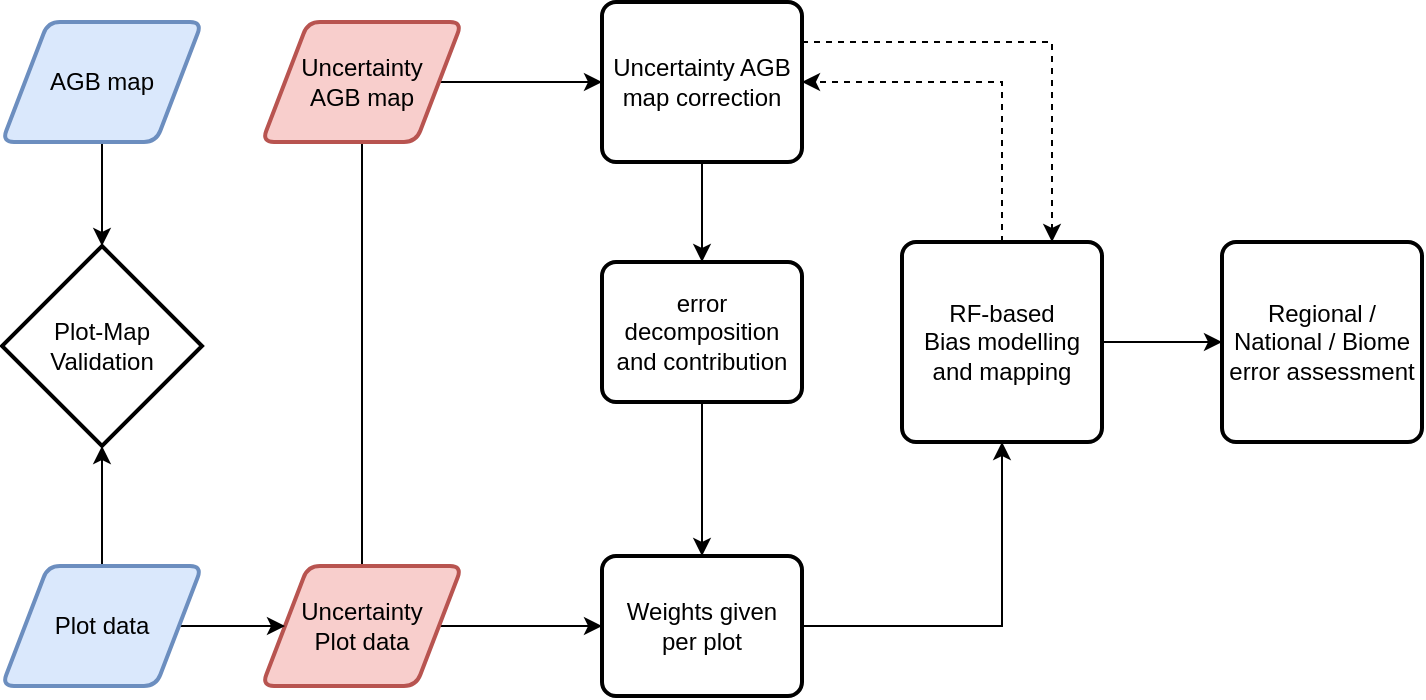 <mxfile version="12.2.2" type="github" pages="1">
  <diagram id="p8VwJA1MWE8HJcfDLHrL" name="Page-1">
    <mxGraphModel dx="1673" dy="839" grid="1" gridSize="10" guides="1" tooltips="1" connect="1" arrows="1" fold="1" page="1" pageScale="1" pageWidth="850" pageHeight="1100" math="0" shadow="0">
      <root>
        <mxCell id="0"/>
        <mxCell id="1" parent="0"/>
        <mxCell id="tw_gB67iHPElR90Ke5bC-16" style="edgeStyle=orthogonalEdgeStyle;rounded=0;orthogonalLoop=1;jettySize=auto;html=1;exitX=0.5;exitY=0;exitDx=0;exitDy=0;entryX=0;entryY=0.5;entryDx=0;entryDy=0;" edge="1" parent="1" source="tw_gB67iHPElR90Ke5bC-18" target="tw_gB67iHPElR90Ke5bC-24">
          <mxGeometry relative="1" as="geometry"/>
        </mxCell>
        <mxCell id="tw_gB67iHPElR90Ke5bC-17" style="edgeStyle=orthogonalEdgeStyle;rounded=0;orthogonalLoop=1;jettySize=auto;html=1;exitX=1;exitY=0.5;exitDx=0;exitDy=0;entryX=0;entryY=0.5;entryDx=0;entryDy=0;" edge="1" parent="1" source="tw_gB67iHPElR90Ke5bC-18" target="tw_gB67iHPElR90Ke5bC-21">
          <mxGeometry relative="1" as="geometry"/>
        </mxCell>
        <mxCell id="tw_gB67iHPElR90Ke5bC-18" value="Uncertainty&lt;br&gt;Plot data" style="shape=parallelogram;html=1;strokeWidth=2;perimeter=parallelogramPerimeter;whiteSpace=wrap;rounded=1;arcSize=12;size=0.23;fillColor=#f8cecc;strokeColor=#b85450;" vertex="1" parent="1">
          <mxGeometry x="210" y="622" width="100" height="60" as="geometry"/>
        </mxCell>
        <mxCell id="tw_gB67iHPElR90Ke5bC-19" style="edgeStyle=orthogonalEdgeStyle;rounded=0;orthogonalLoop=1;jettySize=auto;html=1;exitX=1;exitY=0.5;exitDx=0;exitDy=0;entryX=0.5;entryY=1;entryDx=0;entryDy=0;" edge="1" parent="1" source="tw_gB67iHPElR90Ke5bC-21" target="tw_gB67iHPElR90Ke5bC-28">
          <mxGeometry relative="1" as="geometry"/>
        </mxCell>
        <mxCell id="tw_gB67iHPElR90Ke5bC-21" value="Weights given &lt;br&gt;per plot" style="rounded=1;whiteSpace=wrap;html=1;absoluteArcSize=1;arcSize=14;strokeWidth=2;" vertex="1" parent="1">
          <mxGeometry x="380" y="617" width="100" height="70" as="geometry"/>
        </mxCell>
        <mxCell id="tw_gB67iHPElR90Ke5bC-22" style="edgeStyle=orthogonalEdgeStyle;rounded=0;orthogonalLoop=1;jettySize=auto;html=1;exitX=0.5;exitY=1;exitDx=0;exitDy=0;entryX=0.5;entryY=0;entryDx=0;entryDy=0;" edge="1" parent="1" source="tw_gB67iHPElR90Ke5bC-24" target="tw_gB67iHPElR90Ke5bC-26">
          <mxGeometry relative="1" as="geometry"/>
        </mxCell>
        <mxCell id="tw_gB67iHPElR90Ke5bC-39" style="edgeStyle=orthogonalEdgeStyle;rounded=0;orthogonalLoop=1;jettySize=auto;html=1;exitX=1;exitY=0.25;exitDx=0;exitDy=0;entryX=0.75;entryY=0;entryDx=0;entryDy=0;dashed=1;" edge="1" parent="1" source="tw_gB67iHPElR90Ke5bC-24" target="tw_gB67iHPElR90Ke5bC-28">
          <mxGeometry relative="1" as="geometry"/>
        </mxCell>
        <mxCell id="tw_gB67iHPElR90Ke5bC-24" value="Uncertainty AGB map correction" style="rounded=1;whiteSpace=wrap;html=1;absoluteArcSize=1;arcSize=14;strokeWidth=2;" vertex="1" parent="1">
          <mxGeometry x="380" y="340" width="100" height="80" as="geometry"/>
        </mxCell>
        <mxCell id="tw_gB67iHPElR90Ke5bC-25" style="edgeStyle=orthogonalEdgeStyle;rounded=0;orthogonalLoop=1;jettySize=auto;html=1;exitX=0.5;exitY=1;exitDx=0;exitDy=0;entryX=0.5;entryY=0;entryDx=0;entryDy=0;" edge="1" parent="1" source="tw_gB67iHPElR90Ke5bC-26" target="tw_gB67iHPElR90Ke5bC-21">
          <mxGeometry relative="1" as="geometry"/>
        </mxCell>
        <mxCell id="tw_gB67iHPElR90Ke5bC-26" value="error decomposition and contribution" style="rounded=1;whiteSpace=wrap;html=1;absoluteArcSize=1;arcSize=14;strokeWidth=2;" vertex="1" parent="1">
          <mxGeometry x="380" y="470" width="100" height="70" as="geometry"/>
        </mxCell>
        <mxCell id="tw_gB67iHPElR90Ke5bC-38" style="edgeStyle=orthogonalEdgeStyle;rounded=0;orthogonalLoop=1;jettySize=auto;html=1;exitX=0.5;exitY=0;exitDx=0;exitDy=0;entryX=1;entryY=0.5;entryDx=0;entryDy=0;dashed=1;" edge="1" parent="1" source="tw_gB67iHPElR90Ke5bC-28" target="tw_gB67iHPElR90Ke5bC-24">
          <mxGeometry relative="1" as="geometry"/>
        </mxCell>
        <mxCell id="tw_gB67iHPElR90Ke5bC-54" style="edgeStyle=orthogonalEdgeStyle;rounded=0;orthogonalLoop=1;jettySize=auto;html=1;exitX=1;exitY=0.5;exitDx=0;exitDy=0;entryX=0;entryY=0.5;entryDx=0;entryDy=0;" edge="1" parent="1" source="tw_gB67iHPElR90Ke5bC-28" target="tw_gB67iHPElR90Ke5bC-37">
          <mxGeometry relative="1" as="geometry"/>
        </mxCell>
        <mxCell id="tw_gB67iHPElR90Ke5bC-28" value="RF-based &lt;br&gt;Bias modelling and mapping" style="rounded=1;whiteSpace=wrap;html=1;absoluteArcSize=1;arcSize=14;strokeWidth=2;" vertex="1" parent="1">
          <mxGeometry x="530" y="460" width="100" height="100" as="geometry"/>
        </mxCell>
        <mxCell id="tw_gB67iHPElR90Ke5bC-29" value="Uncertainty&lt;br&gt;AGB map" style="shape=parallelogram;html=1;strokeWidth=2;perimeter=parallelogramPerimeter;whiteSpace=wrap;rounded=1;arcSize=12;size=0.23;fillColor=#f8cecc;strokeColor=#b85450;" vertex="1" parent="1">
          <mxGeometry x="210" y="350" width="100" height="60" as="geometry"/>
        </mxCell>
        <mxCell id="tw_gB67iHPElR90Ke5bC-37" value="Regional / National / Biome error assessment" style="rounded=1;whiteSpace=wrap;html=1;absoluteArcSize=1;arcSize=14;strokeWidth=2;" vertex="1" parent="1">
          <mxGeometry x="690" y="460" width="100" height="100" as="geometry"/>
        </mxCell>
        <mxCell id="tw_gB67iHPElR90Ke5bC-47" style="edgeStyle=orthogonalEdgeStyle;rounded=0;orthogonalLoop=1;jettySize=auto;html=1;exitX=0.5;exitY=1;exitDx=0;exitDy=0;entryX=0.5;entryY=0;entryDx=0;entryDy=0;entryPerimeter=0;" edge="1" parent="1" source="tw_gB67iHPElR90Ke5bC-48" target="tw_gB67iHPElR90Ke5bC-51">
          <mxGeometry relative="1" as="geometry"/>
        </mxCell>
        <mxCell id="tw_gB67iHPElR90Ke5bC-48" value="AGB map" style="shape=parallelogram;html=1;strokeWidth=2;perimeter=parallelogramPerimeter;whiteSpace=wrap;rounded=1;arcSize=12;size=0.23;fillColor=#dae8fc;strokeColor=#6c8ebf;" vertex="1" parent="1">
          <mxGeometry x="80" y="350" width="100" height="60" as="geometry"/>
        </mxCell>
        <mxCell id="tw_gB67iHPElR90Ke5bC-49" style="edgeStyle=orthogonalEdgeStyle;rounded=0;orthogonalLoop=1;jettySize=auto;html=1;exitX=0.5;exitY=0;exitDx=0;exitDy=0;entryX=0.5;entryY=1;entryDx=0;entryDy=0;entryPerimeter=0;" edge="1" parent="1" source="tw_gB67iHPElR90Ke5bC-50" target="tw_gB67iHPElR90Ke5bC-51">
          <mxGeometry relative="1" as="geometry"/>
        </mxCell>
        <mxCell id="tw_gB67iHPElR90Ke5bC-52" style="edgeStyle=orthogonalEdgeStyle;rounded=0;orthogonalLoop=1;jettySize=auto;html=1;exitX=1;exitY=0.5;exitDx=0;exitDy=0;entryX=0;entryY=0.5;entryDx=0;entryDy=0;" edge="1" parent="1" source="tw_gB67iHPElR90Ke5bC-50" target="tw_gB67iHPElR90Ke5bC-18">
          <mxGeometry relative="1" as="geometry"/>
        </mxCell>
        <mxCell id="tw_gB67iHPElR90Ke5bC-50" value="Plot data" style="shape=parallelogram;html=1;strokeWidth=2;perimeter=parallelogramPerimeter;whiteSpace=wrap;rounded=1;arcSize=12;size=0.23;fillColor=#dae8fc;strokeColor=#6c8ebf;" vertex="1" parent="1">
          <mxGeometry x="80" y="622" width="100" height="60" as="geometry"/>
        </mxCell>
        <mxCell id="tw_gB67iHPElR90Ke5bC-51" value="&lt;span style=&quot;white-space: normal&quot;&gt;Plot-Map&lt;br&gt;Validation&lt;/span&gt;" style="strokeWidth=2;html=1;shape=mxgraph.flowchart.decision;whiteSpace=wrap;" vertex="1" parent="1">
          <mxGeometry x="80" y="462" width="100" height="100" as="geometry"/>
        </mxCell>
      </root>
    </mxGraphModel>
  </diagram>
</mxfile>
